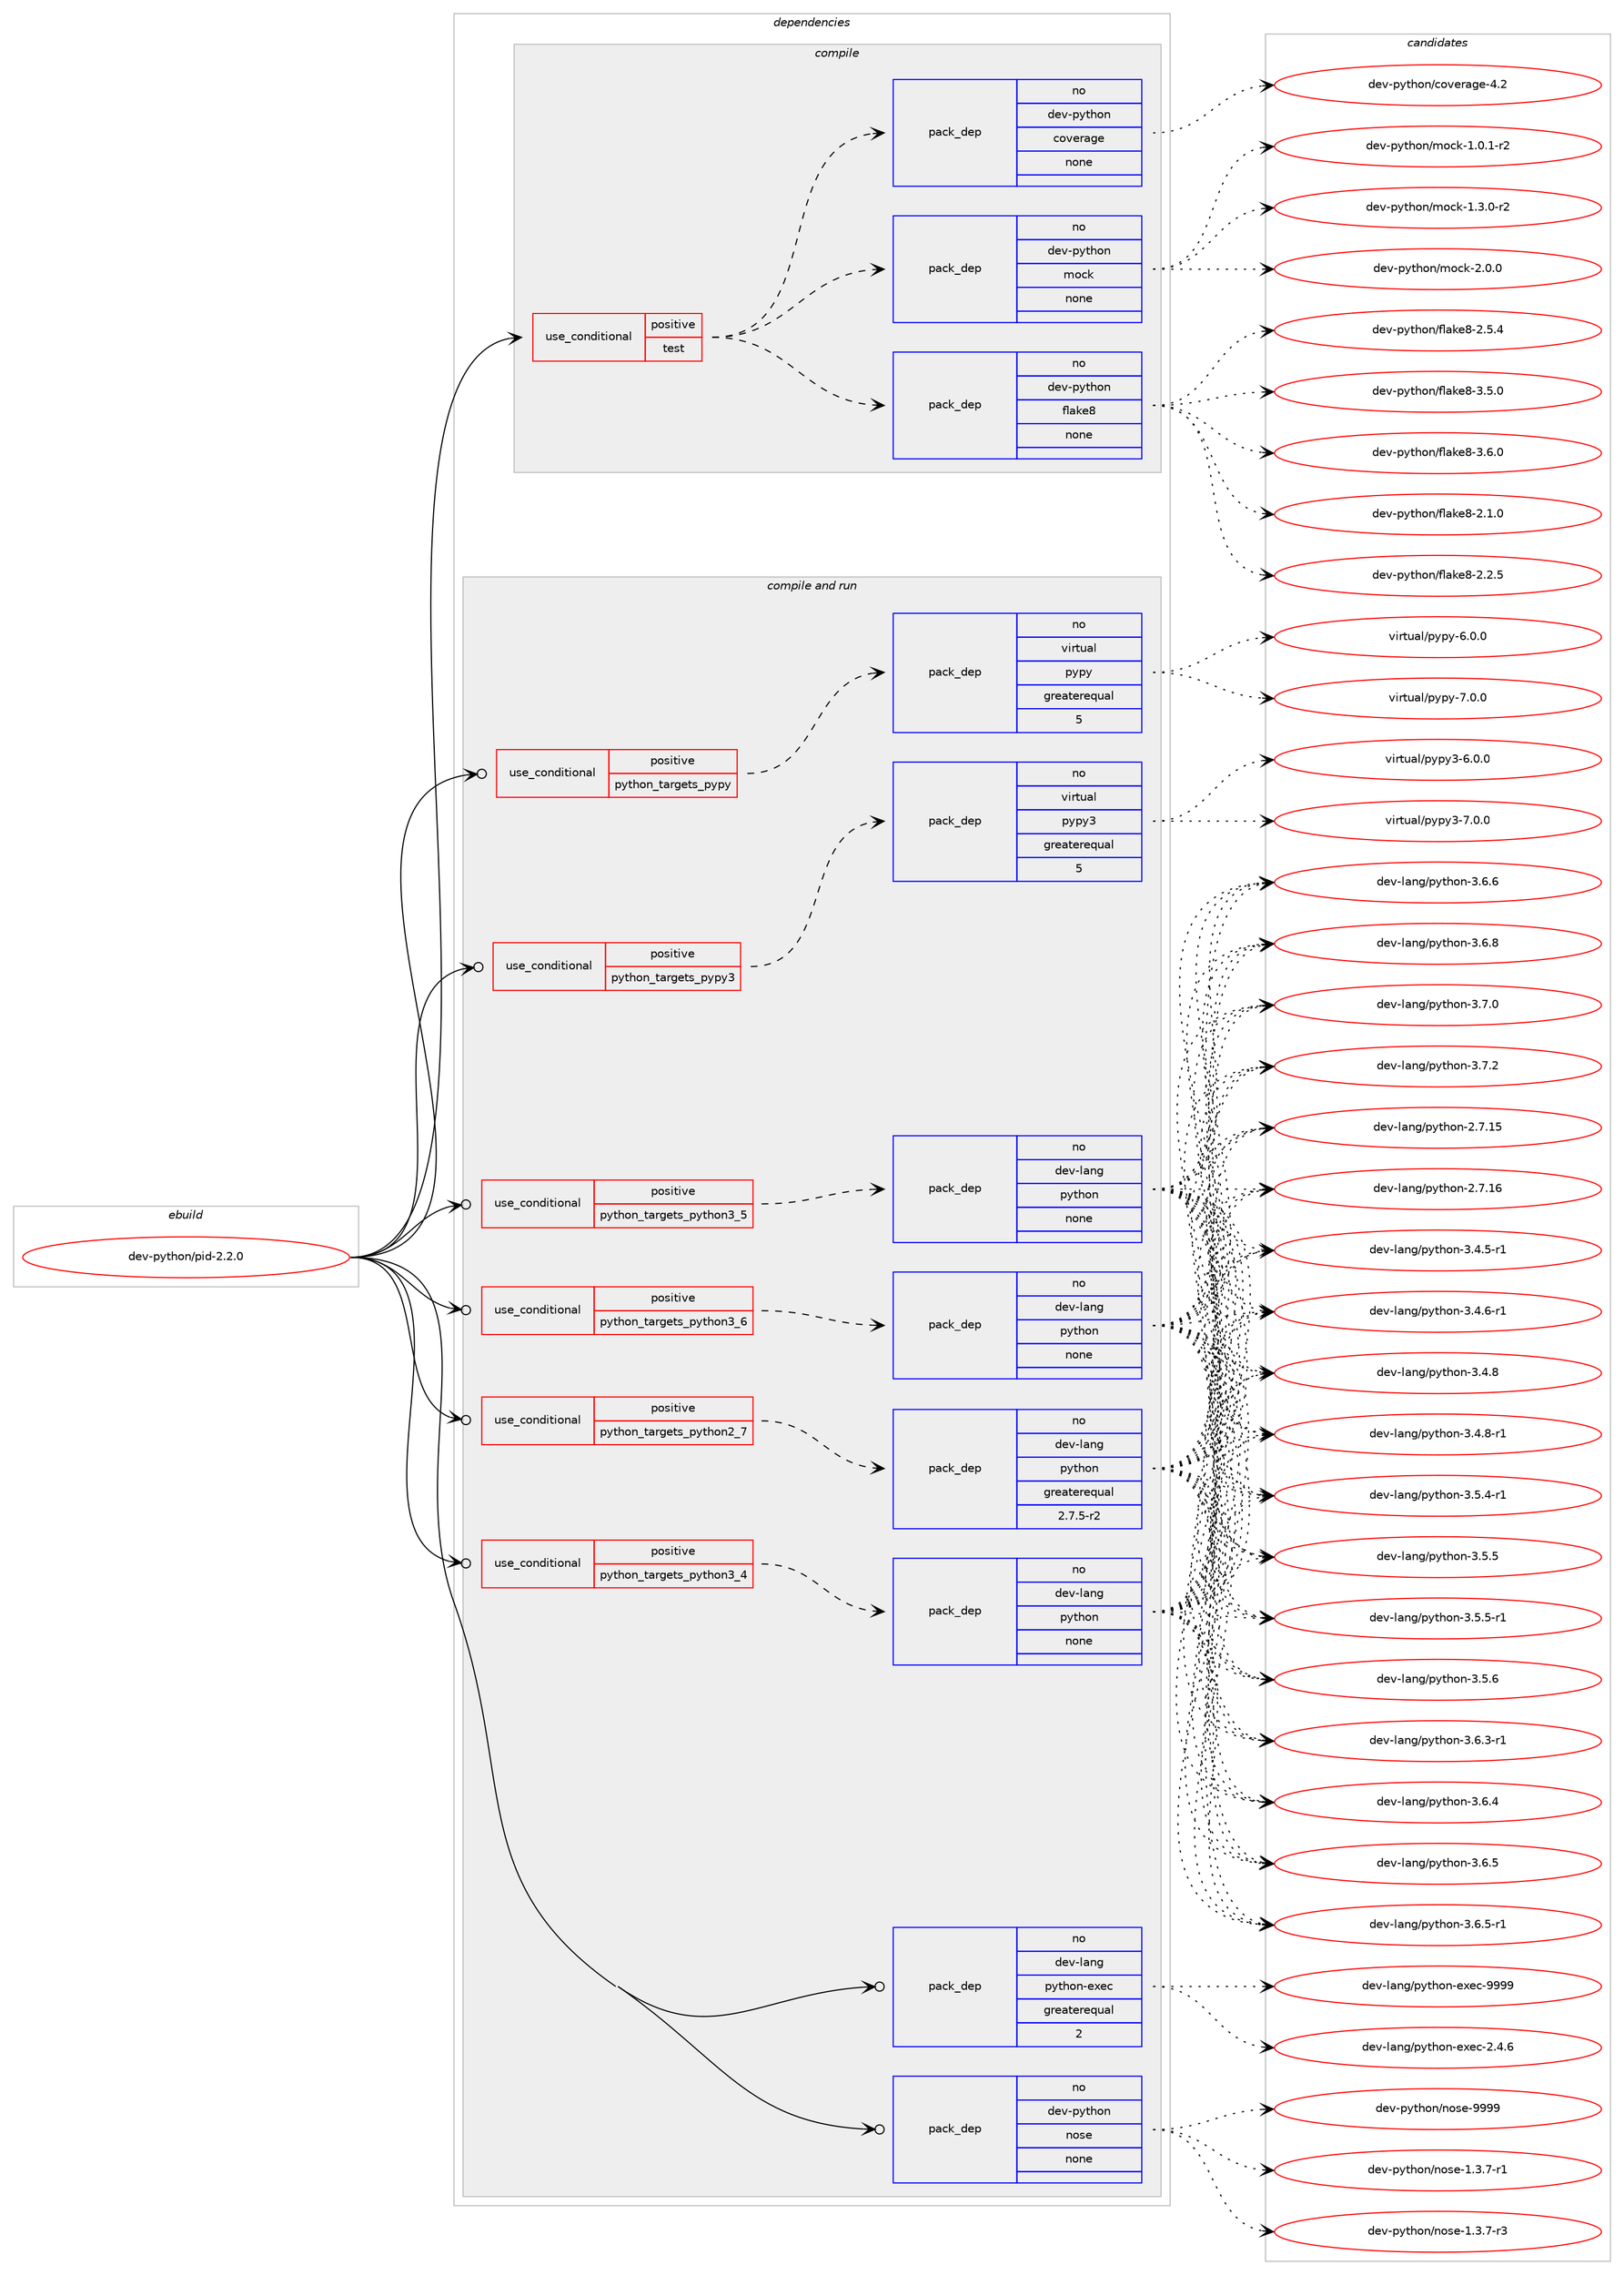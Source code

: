 digraph prolog {

# *************
# Graph options
# *************

newrank=true;
concentrate=true;
compound=true;
graph [rankdir=LR,fontname=Helvetica,fontsize=10,ranksep=1.5];#, ranksep=2.5, nodesep=0.2];
edge  [arrowhead=vee];
node  [fontname=Helvetica,fontsize=10];

# **********
# The ebuild
# **********

subgraph cluster_leftcol {
color=gray;
rank=same;
label=<<i>ebuild</i>>;
id [label="dev-python/pid-2.2.0", color=red, width=4, href="../dev-python/pid-2.2.0.svg"];
}

# ****************
# The dependencies
# ****************

subgraph cluster_midcol {
color=gray;
label=<<i>dependencies</i>>;
subgraph cluster_compile {
fillcolor="#eeeeee";
style=filled;
label=<<i>compile</i>>;
subgraph cond379386 {
dependency1425411 [label=<<TABLE BORDER="0" CELLBORDER="1" CELLSPACING="0" CELLPADDING="4"><TR><TD ROWSPAN="3" CELLPADDING="10">use_conditional</TD></TR><TR><TD>positive</TD></TR><TR><TD>test</TD></TR></TABLE>>, shape=none, color=red];
subgraph pack1022715 {
dependency1425412 [label=<<TABLE BORDER="0" CELLBORDER="1" CELLSPACING="0" CELLPADDING="4" WIDTH="220"><TR><TD ROWSPAN="6" CELLPADDING="30">pack_dep</TD></TR><TR><TD WIDTH="110">no</TD></TR><TR><TD>dev-python</TD></TR><TR><TD>coverage</TD></TR><TR><TD>none</TD></TR><TR><TD></TD></TR></TABLE>>, shape=none, color=blue];
}
dependency1425411:e -> dependency1425412:w [weight=20,style="dashed",arrowhead="vee"];
subgraph pack1022716 {
dependency1425413 [label=<<TABLE BORDER="0" CELLBORDER="1" CELLSPACING="0" CELLPADDING="4" WIDTH="220"><TR><TD ROWSPAN="6" CELLPADDING="30">pack_dep</TD></TR><TR><TD WIDTH="110">no</TD></TR><TR><TD>dev-python</TD></TR><TR><TD>flake8</TD></TR><TR><TD>none</TD></TR><TR><TD></TD></TR></TABLE>>, shape=none, color=blue];
}
dependency1425411:e -> dependency1425413:w [weight=20,style="dashed",arrowhead="vee"];
subgraph pack1022717 {
dependency1425414 [label=<<TABLE BORDER="0" CELLBORDER="1" CELLSPACING="0" CELLPADDING="4" WIDTH="220"><TR><TD ROWSPAN="6" CELLPADDING="30">pack_dep</TD></TR><TR><TD WIDTH="110">no</TD></TR><TR><TD>dev-python</TD></TR><TR><TD>mock</TD></TR><TR><TD>none</TD></TR><TR><TD></TD></TR></TABLE>>, shape=none, color=blue];
}
dependency1425411:e -> dependency1425414:w [weight=20,style="dashed",arrowhead="vee"];
}
id:e -> dependency1425411:w [weight=20,style="solid",arrowhead="vee"];
}
subgraph cluster_compileandrun {
fillcolor="#eeeeee";
style=filled;
label=<<i>compile and run</i>>;
subgraph cond379387 {
dependency1425415 [label=<<TABLE BORDER="0" CELLBORDER="1" CELLSPACING="0" CELLPADDING="4"><TR><TD ROWSPAN="3" CELLPADDING="10">use_conditional</TD></TR><TR><TD>positive</TD></TR><TR><TD>python_targets_pypy</TD></TR></TABLE>>, shape=none, color=red];
subgraph pack1022718 {
dependency1425416 [label=<<TABLE BORDER="0" CELLBORDER="1" CELLSPACING="0" CELLPADDING="4" WIDTH="220"><TR><TD ROWSPAN="6" CELLPADDING="30">pack_dep</TD></TR><TR><TD WIDTH="110">no</TD></TR><TR><TD>virtual</TD></TR><TR><TD>pypy</TD></TR><TR><TD>greaterequal</TD></TR><TR><TD>5</TD></TR></TABLE>>, shape=none, color=blue];
}
dependency1425415:e -> dependency1425416:w [weight=20,style="dashed",arrowhead="vee"];
}
id:e -> dependency1425415:w [weight=20,style="solid",arrowhead="odotvee"];
subgraph cond379388 {
dependency1425417 [label=<<TABLE BORDER="0" CELLBORDER="1" CELLSPACING="0" CELLPADDING="4"><TR><TD ROWSPAN="3" CELLPADDING="10">use_conditional</TD></TR><TR><TD>positive</TD></TR><TR><TD>python_targets_pypy3</TD></TR></TABLE>>, shape=none, color=red];
subgraph pack1022719 {
dependency1425418 [label=<<TABLE BORDER="0" CELLBORDER="1" CELLSPACING="0" CELLPADDING="4" WIDTH="220"><TR><TD ROWSPAN="6" CELLPADDING="30">pack_dep</TD></TR><TR><TD WIDTH="110">no</TD></TR><TR><TD>virtual</TD></TR><TR><TD>pypy3</TD></TR><TR><TD>greaterequal</TD></TR><TR><TD>5</TD></TR></TABLE>>, shape=none, color=blue];
}
dependency1425417:e -> dependency1425418:w [weight=20,style="dashed",arrowhead="vee"];
}
id:e -> dependency1425417:w [weight=20,style="solid",arrowhead="odotvee"];
subgraph cond379389 {
dependency1425419 [label=<<TABLE BORDER="0" CELLBORDER="1" CELLSPACING="0" CELLPADDING="4"><TR><TD ROWSPAN="3" CELLPADDING="10">use_conditional</TD></TR><TR><TD>positive</TD></TR><TR><TD>python_targets_python2_7</TD></TR></TABLE>>, shape=none, color=red];
subgraph pack1022720 {
dependency1425420 [label=<<TABLE BORDER="0" CELLBORDER="1" CELLSPACING="0" CELLPADDING="4" WIDTH="220"><TR><TD ROWSPAN="6" CELLPADDING="30">pack_dep</TD></TR><TR><TD WIDTH="110">no</TD></TR><TR><TD>dev-lang</TD></TR><TR><TD>python</TD></TR><TR><TD>greaterequal</TD></TR><TR><TD>2.7.5-r2</TD></TR></TABLE>>, shape=none, color=blue];
}
dependency1425419:e -> dependency1425420:w [weight=20,style="dashed",arrowhead="vee"];
}
id:e -> dependency1425419:w [weight=20,style="solid",arrowhead="odotvee"];
subgraph cond379390 {
dependency1425421 [label=<<TABLE BORDER="0" CELLBORDER="1" CELLSPACING="0" CELLPADDING="4"><TR><TD ROWSPAN="3" CELLPADDING="10">use_conditional</TD></TR><TR><TD>positive</TD></TR><TR><TD>python_targets_python3_4</TD></TR></TABLE>>, shape=none, color=red];
subgraph pack1022721 {
dependency1425422 [label=<<TABLE BORDER="0" CELLBORDER="1" CELLSPACING="0" CELLPADDING="4" WIDTH="220"><TR><TD ROWSPAN="6" CELLPADDING="30">pack_dep</TD></TR><TR><TD WIDTH="110">no</TD></TR><TR><TD>dev-lang</TD></TR><TR><TD>python</TD></TR><TR><TD>none</TD></TR><TR><TD></TD></TR></TABLE>>, shape=none, color=blue];
}
dependency1425421:e -> dependency1425422:w [weight=20,style="dashed",arrowhead="vee"];
}
id:e -> dependency1425421:w [weight=20,style="solid",arrowhead="odotvee"];
subgraph cond379391 {
dependency1425423 [label=<<TABLE BORDER="0" CELLBORDER="1" CELLSPACING="0" CELLPADDING="4"><TR><TD ROWSPAN="3" CELLPADDING="10">use_conditional</TD></TR><TR><TD>positive</TD></TR><TR><TD>python_targets_python3_5</TD></TR></TABLE>>, shape=none, color=red];
subgraph pack1022722 {
dependency1425424 [label=<<TABLE BORDER="0" CELLBORDER="1" CELLSPACING="0" CELLPADDING="4" WIDTH="220"><TR><TD ROWSPAN="6" CELLPADDING="30">pack_dep</TD></TR><TR><TD WIDTH="110">no</TD></TR><TR><TD>dev-lang</TD></TR><TR><TD>python</TD></TR><TR><TD>none</TD></TR><TR><TD></TD></TR></TABLE>>, shape=none, color=blue];
}
dependency1425423:e -> dependency1425424:w [weight=20,style="dashed",arrowhead="vee"];
}
id:e -> dependency1425423:w [weight=20,style="solid",arrowhead="odotvee"];
subgraph cond379392 {
dependency1425425 [label=<<TABLE BORDER="0" CELLBORDER="1" CELLSPACING="0" CELLPADDING="4"><TR><TD ROWSPAN="3" CELLPADDING="10">use_conditional</TD></TR><TR><TD>positive</TD></TR><TR><TD>python_targets_python3_6</TD></TR></TABLE>>, shape=none, color=red];
subgraph pack1022723 {
dependency1425426 [label=<<TABLE BORDER="0" CELLBORDER="1" CELLSPACING="0" CELLPADDING="4" WIDTH="220"><TR><TD ROWSPAN="6" CELLPADDING="30">pack_dep</TD></TR><TR><TD WIDTH="110">no</TD></TR><TR><TD>dev-lang</TD></TR><TR><TD>python</TD></TR><TR><TD>none</TD></TR><TR><TD></TD></TR></TABLE>>, shape=none, color=blue];
}
dependency1425425:e -> dependency1425426:w [weight=20,style="dashed",arrowhead="vee"];
}
id:e -> dependency1425425:w [weight=20,style="solid",arrowhead="odotvee"];
subgraph pack1022724 {
dependency1425427 [label=<<TABLE BORDER="0" CELLBORDER="1" CELLSPACING="0" CELLPADDING="4" WIDTH="220"><TR><TD ROWSPAN="6" CELLPADDING="30">pack_dep</TD></TR><TR><TD WIDTH="110">no</TD></TR><TR><TD>dev-lang</TD></TR><TR><TD>python-exec</TD></TR><TR><TD>greaterequal</TD></TR><TR><TD>2</TD></TR></TABLE>>, shape=none, color=blue];
}
id:e -> dependency1425427:w [weight=20,style="solid",arrowhead="odotvee"];
subgraph pack1022725 {
dependency1425428 [label=<<TABLE BORDER="0" CELLBORDER="1" CELLSPACING="0" CELLPADDING="4" WIDTH="220"><TR><TD ROWSPAN="6" CELLPADDING="30">pack_dep</TD></TR><TR><TD WIDTH="110">no</TD></TR><TR><TD>dev-python</TD></TR><TR><TD>nose</TD></TR><TR><TD>none</TD></TR><TR><TD></TD></TR></TABLE>>, shape=none, color=blue];
}
id:e -> dependency1425428:w [weight=20,style="solid",arrowhead="odotvee"];
}
subgraph cluster_run {
fillcolor="#eeeeee";
style=filled;
label=<<i>run</i>>;
}
}

# **************
# The candidates
# **************

subgraph cluster_choices {
rank=same;
color=gray;
label=<<i>candidates</i>>;

subgraph choice1022715 {
color=black;
nodesep=1;
choice1001011184511212111610411111047991111181011149710310145524650 [label="dev-python/coverage-4.2", color=red, width=4,href="../dev-python/coverage-4.2.svg"];
dependency1425412:e -> choice1001011184511212111610411111047991111181011149710310145524650:w [style=dotted,weight="100"];
}
subgraph choice1022716 {
color=black;
nodesep=1;
choice10010111845112121116104111110471021089710710156455046494648 [label="dev-python/flake8-2.1.0", color=red, width=4,href="../dev-python/flake8-2.1.0.svg"];
choice10010111845112121116104111110471021089710710156455046504653 [label="dev-python/flake8-2.2.5", color=red, width=4,href="../dev-python/flake8-2.2.5.svg"];
choice10010111845112121116104111110471021089710710156455046534652 [label="dev-python/flake8-2.5.4", color=red, width=4,href="../dev-python/flake8-2.5.4.svg"];
choice10010111845112121116104111110471021089710710156455146534648 [label="dev-python/flake8-3.5.0", color=red, width=4,href="../dev-python/flake8-3.5.0.svg"];
choice10010111845112121116104111110471021089710710156455146544648 [label="dev-python/flake8-3.6.0", color=red, width=4,href="../dev-python/flake8-3.6.0.svg"];
dependency1425413:e -> choice10010111845112121116104111110471021089710710156455046494648:w [style=dotted,weight="100"];
dependency1425413:e -> choice10010111845112121116104111110471021089710710156455046504653:w [style=dotted,weight="100"];
dependency1425413:e -> choice10010111845112121116104111110471021089710710156455046534652:w [style=dotted,weight="100"];
dependency1425413:e -> choice10010111845112121116104111110471021089710710156455146534648:w [style=dotted,weight="100"];
dependency1425413:e -> choice10010111845112121116104111110471021089710710156455146544648:w [style=dotted,weight="100"];
}
subgraph choice1022717 {
color=black;
nodesep=1;
choice1001011184511212111610411111047109111991074549464846494511450 [label="dev-python/mock-1.0.1-r2", color=red, width=4,href="../dev-python/mock-1.0.1-r2.svg"];
choice1001011184511212111610411111047109111991074549465146484511450 [label="dev-python/mock-1.3.0-r2", color=red, width=4,href="../dev-python/mock-1.3.0-r2.svg"];
choice100101118451121211161041111104710911199107455046484648 [label="dev-python/mock-2.0.0", color=red, width=4,href="../dev-python/mock-2.0.0.svg"];
dependency1425414:e -> choice1001011184511212111610411111047109111991074549464846494511450:w [style=dotted,weight="100"];
dependency1425414:e -> choice1001011184511212111610411111047109111991074549465146484511450:w [style=dotted,weight="100"];
dependency1425414:e -> choice100101118451121211161041111104710911199107455046484648:w [style=dotted,weight="100"];
}
subgraph choice1022718 {
color=black;
nodesep=1;
choice1181051141161179710847112121112121455446484648 [label="virtual/pypy-6.0.0", color=red, width=4,href="../virtual/pypy-6.0.0.svg"];
choice1181051141161179710847112121112121455546484648 [label="virtual/pypy-7.0.0", color=red, width=4,href="../virtual/pypy-7.0.0.svg"];
dependency1425416:e -> choice1181051141161179710847112121112121455446484648:w [style=dotted,weight="100"];
dependency1425416:e -> choice1181051141161179710847112121112121455546484648:w [style=dotted,weight="100"];
}
subgraph choice1022719 {
color=black;
nodesep=1;
choice118105114116117971084711212111212151455446484648 [label="virtual/pypy3-6.0.0", color=red, width=4,href="../virtual/pypy3-6.0.0.svg"];
choice118105114116117971084711212111212151455546484648 [label="virtual/pypy3-7.0.0", color=red, width=4,href="../virtual/pypy3-7.0.0.svg"];
dependency1425418:e -> choice118105114116117971084711212111212151455446484648:w [style=dotted,weight="100"];
dependency1425418:e -> choice118105114116117971084711212111212151455546484648:w [style=dotted,weight="100"];
}
subgraph choice1022720 {
color=black;
nodesep=1;
choice10010111845108971101034711212111610411111045504655464953 [label="dev-lang/python-2.7.15", color=red, width=4,href="../dev-lang/python-2.7.15.svg"];
choice10010111845108971101034711212111610411111045504655464954 [label="dev-lang/python-2.7.16", color=red, width=4,href="../dev-lang/python-2.7.16.svg"];
choice1001011184510897110103471121211161041111104551465246534511449 [label="dev-lang/python-3.4.5-r1", color=red, width=4,href="../dev-lang/python-3.4.5-r1.svg"];
choice1001011184510897110103471121211161041111104551465246544511449 [label="dev-lang/python-3.4.6-r1", color=red, width=4,href="../dev-lang/python-3.4.6-r1.svg"];
choice100101118451089711010347112121116104111110455146524656 [label="dev-lang/python-3.4.8", color=red, width=4,href="../dev-lang/python-3.4.8.svg"];
choice1001011184510897110103471121211161041111104551465246564511449 [label="dev-lang/python-3.4.8-r1", color=red, width=4,href="../dev-lang/python-3.4.8-r1.svg"];
choice1001011184510897110103471121211161041111104551465346524511449 [label="dev-lang/python-3.5.4-r1", color=red, width=4,href="../dev-lang/python-3.5.4-r1.svg"];
choice100101118451089711010347112121116104111110455146534653 [label="dev-lang/python-3.5.5", color=red, width=4,href="../dev-lang/python-3.5.5.svg"];
choice1001011184510897110103471121211161041111104551465346534511449 [label="dev-lang/python-3.5.5-r1", color=red, width=4,href="../dev-lang/python-3.5.5-r1.svg"];
choice100101118451089711010347112121116104111110455146534654 [label="dev-lang/python-3.5.6", color=red, width=4,href="../dev-lang/python-3.5.6.svg"];
choice1001011184510897110103471121211161041111104551465446514511449 [label="dev-lang/python-3.6.3-r1", color=red, width=4,href="../dev-lang/python-3.6.3-r1.svg"];
choice100101118451089711010347112121116104111110455146544652 [label="dev-lang/python-3.6.4", color=red, width=4,href="../dev-lang/python-3.6.4.svg"];
choice100101118451089711010347112121116104111110455146544653 [label="dev-lang/python-3.6.5", color=red, width=4,href="../dev-lang/python-3.6.5.svg"];
choice1001011184510897110103471121211161041111104551465446534511449 [label="dev-lang/python-3.6.5-r1", color=red, width=4,href="../dev-lang/python-3.6.5-r1.svg"];
choice100101118451089711010347112121116104111110455146544654 [label="dev-lang/python-3.6.6", color=red, width=4,href="../dev-lang/python-3.6.6.svg"];
choice100101118451089711010347112121116104111110455146544656 [label="dev-lang/python-3.6.8", color=red, width=4,href="../dev-lang/python-3.6.8.svg"];
choice100101118451089711010347112121116104111110455146554648 [label="dev-lang/python-3.7.0", color=red, width=4,href="../dev-lang/python-3.7.0.svg"];
choice100101118451089711010347112121116104111110455146554650 [label="dev-lang/python-3.7.2", color=red, width=4,href="../dev-lang/python-3.7.2.svg"];
dependency1425420:e -> choice10010111845108971101034711212111610411111045504655464953:w [style=dotted,weight="100"];
dependency1425420:e -> choice10010111845108971101034711212111610411111045504655464954:w [style=dotted,weight="100"];
dependency1425420:e -> choice1001011184510897110103471121211161041111104551465246534511449:w [style=dotted,weight="100"];
dependency1425420:e -> choice1001011184510897110103471121211161041111104551465246544511449:w [style=dotted,weight="100"];
dependency1425420:e -> choice100101118451089711010347112121116104111110455146524656:w [style=dotted,weight="100"];
dependency1425420:e -> choice1001011184510897110103471121211161041111104551465246564511449:w [style=dotted,weight="100"];
dependency1425420:e -> choice1001011184510897110103471121211161041111104551465346524511449:w [style=dotted,weight="100"];
dependency1425420:e -> choice100101118451089711010347112121116104111110455146534653:w [style=dotted,weight="100"];
dependency1425420:e -> choice1001011184510897110103471121211161041111104551465346534511449:w [style=dotted,weight="100"];
dependency1425420:e -> choice100101118451089711010347112121116104111110455146534654:w [style=dotted,weight="100"];
dependency1425420:e -> choice1001011184510897110103471121211161041111104551465446514511449:w [style=dotted,weight="100"];
dependency1425420:e -> choice100101118451089711010347112121116104111110455146544652:w [style=dotted,weight="100"];
dependency1425420:e -> choice100101118451089711010347112121116104111110455146544653:w [style=dotted,weight="100"];
dependency1425420:e -> choice1001011184510897110103471121211161041111104551465446534511449:w [style=dotted,weight="100"];
dependency1425420:e -> choice100101118451089711010347112121116104111110455146544654:w [style=dotted,weight="100"];
dependency1425420:e -> choice100101118451089711010347112121116104111110455146544656:w [style=dotted,weight="100"];
dependency1425420:e -> choice100101118451089711010347112121116104111110455146554648:w [style=dotted,weight="100"];
dependency1425420:e -> choice100101118451089711010347112121116104111110455146554650:w [style=dotted,weight="100"];
}
subgraph choice1022721 {
color=black;
nodesep=1;
choice10010111845108971101034711212111610411111045504655464953 [label="dev-lang/python-2.7.15", color=red, width=4,href="../dev-lang/python-2.7.15.svg"];
choice10010111845108971101034711212111610411111045504655464954 [label="dev-lang/python-2.7.16", color=red, width=4,href="../dev-lang/python-2.7.16.svg"];
choice1001011184510897110103471121211161041111104551465246534511449 [label="dev-lang/python-3.4.5-r1", color=red, width=4,href="../dev-lang/python-3.4.5-r1.svg"];
choice1001011184510897110103471121211161041111104551465246544511449 [label="dev-lang/python-3.4.6-r1", color=red, width=4,href="../dev-lang/python-3.4.6-r1.svg"];
choice100101118451089711010347112121116104111110455146524656 [label="dev-lang/python-3.4.8", color=red, width=4,href="../dev-lang/python-3.4.8.svg"];
choice1001011184510897110103471121211161041111104551465246564511449 [label="dev-lang/python-3.4.8-r1", color=red, width=4,href="../dev-lang/python-3.4.8-r1.svg"];
choice1001011184510897110103471121211161041111104551465346524511449 [label="dev-lang/python-3.5.4-r1", color=red, width=4,href="../dev-lang/python-3.5.4-r1.svg"];
choice100101118451089711010347112121116104111110455146534653 [label="dev-lang/python-3.5.5", color=red, width=4,href="../dev-lang/python-3.5.5.svg"];
choice1001011184510897110103471121211161041111104551465346534511449 [label="dev-lang/python-3.5.5-r1", color=red, width=4,href="../dev-lang/python-3.5.5-r1.svg"];
choice100101118451089711010347112121116104111110455146534654 [label="dev-lang/python-3.5.6", color=red, width=4,href="../dev-lang/python-3.5.6.svg"];
choice1001011184510897110103471121211161041111104551465446514511449 [label="dev-lang/python-3.6.3-r1", color=red, width=4,href="../dev-lang/python-3.6.3-r1.svg"];
choice100101118451089711010347112121116104111110455146544652 [label="dev-lang/python-3.6.4", color=red, width=4,href="../dev-lang/python-3.6.4.svg"];
choice100101118451089711010347112121116104111110455146544653 [label="dev-lang/python-3.6.5", color=red, width=4,href="../dev-lang/python-3.6.5.svg"];
choice1001011184510897110103471121211161041111104551465446534511449 [label="dev-lang/python-3.6.5-r1", color=red, width=4,href="../dev-lang/python-3.6.5-r1.svg"];
choice100101118451089711010347112121116104111110455146544654 [label="dev-lang/python-3.6.6", color=red, width=4,href="../dev-lang/python-3.6.6.svg"];
choice100101118451089711010347112121116104111110455146544656 [label="dev-lang/python-3.6.8", color=red, width=4,href="../dev-lang/python-3.6.8.svg"];
choice100101118451089711010347112121116104111110455146554648 [label="dev-lang/python-3.7.0", color=red, width=4,href="../dev-lang/python-3.7.0.svg"];
choice100101118451089711010347112121116104111110455146554650 [label="dev-lang/python-3.7.2", color=red, width=4,href="../dev-lang/python-3.7.2.svg"];
dependency1425422:e -> choice10010111845108971101034711212111610411111045504655464953:w [style=dotted,weight="100"];
dependency1425422:e -> choice10010111845108971101034711212111610411111045504655464954:w [style=dotted,weight="100"];
dependency1425422:e -> choice1001011184510897110103471121211161041111104551465246534511449:w [style=dotted,weight="100"];
dependency1425422:e -> choice1001011184510897110103471121211161041111104551465246544511449:w [style=dotted,weight="100"];
dependency1425422:e -> choice100101118451089711010347112121116104111110455146524656:w [style=dotted,weight="100"];
dependency1425422:e -> choice1001011184510897110103471121211161041111104551465246564511449:w [style=dotted,weight="100"];
dependency1425422:e -> choice1001011184510897110103471121211161041111104551465346524511449:w [style=dotted,weight="100"];
dependency1425422:e -> choice100101118451089711010347112121116104111110455146534653:w [style=dotted,weight="100"];
dependency1425422:e -> choice1001011184510897110103471121211161041111104551465346534511449:w [style=dotted,weight="100"];
dependency1425422:e -> choice100101118451089711010347112121116104111110455146534654:w [style=dotted,weight="100"];
dependency1425422:e -> choice1001011184510897110103471121211161041111104551465446514511449:w [style=dotted,weight="100"];
dependency1425422:e -> choice100101118451089711010347112121116104111110455146544652:w [style=dotted,weight="100"];
dependency1425422:e -> choice100101118451089711010347112121116104111110455146544653:w [style=dotted,weight="100"];
dependency1425422:e -> choice1001011184510897110103471121211161041111104551465446534511449:w [style=dotted,weight="100"];
dependency1425422:e -> choice100101118451089711010347112121116104111110455146544654:w [style=dotted,weight="100"];
dependency1425422:e -> choice100101118451089711010347112121116104111110455146544656:w [style=dotted,weight="100"];
dependency1425422:e -> choice100101118451089711010347112121116104111110455146554648:w [style=dotted,weight="100"];
dependency1425422:e -> choice100101118451089711010347112121116104111110455146554650:w [style=dotted,weight="100"];
}
subgraph choice1022722 {
color=black;
nodesep=1;
choice10010111845108971101034711212111610411111045504655464953 [label="dev-lang/python-2.7.15", color=red, width=4,href="../dev-lang/python-2.7.15.svg"];
choice10010111845108971101034711212111610411111045504655464954 [label="dev-lang/python-2.7.16", color=red, width=4,href="../dev-lang/python-2.7.16.svg"];
choice1001011184510897110103471121211161041111104551465246534511449 [label="dev-lang/python-3.4.5-r1", color=red, width=4,href="../dev-lang/python-3.4.5-r1.svg"];
choice1001011184510897110103471121211161041111104551465246544511449 [label="dev-lang/python-3.4.6-r1", color=red, width=4,href="../dev-lang/python-3.4.6-r1.svg"];
choice100101118451089711010347112121116104111110455146524656 [label="dev-lang/python-3.4.8", color=red, width=4,href="../dev-lang/python-3.4.8.svg"];
choice1001011184510897110103471121211161041111104551465246564511449 [label="dev-lang/python-3.4.8-r1", color=red, width=4,href="../dev-lang/python-3.4.8-r1.svg"];
choice1001011184510897110103471121211161041111104551465346524511449 [label="dev-lang/python-3.5.4-r1", color=red, width=4,href="../dev-lang/python-3.5.4-r1.svg"];
choice100101118451089711010347112121116104111110455146534653 [label="dev-lang/python-3.5.5", color=red, width=4,href="../dev-lang/python-3.5.5.svg"];
choice1001011184510897110103471121211161041111104551465346534511449 [label="dev-lang/python-3.5.5-r1", color=red, width=4,href="../dev-lang/python-3.5.5-r1.svg"];
choice100101118451089711010347112121116104111110455146534654 [label="dev-lang/python-3.5.6", color=red, width=4,href="../dev-lang/python-3.5.6.svg"];
choice1001011184510897110103471121211161041111104551465446514511449 [label="dev-lang/python-3.6.3-r1", color=red, width=4,href="../dev-lang/python-3.6.3-r1.svg"];
choice100101118451089711010347112121116104111110455146544652 [label="dev-lang/python-3.6.4", color=red, width=4,href="../dev-lang/python-3.6.4.svg"];
choice100101118451089711010347112121116104111110455146544653 [label="dev-lang/python-3.6.5", color=red, width=4,href="../dev-lang/python-3.6.5.svg"];
choice1001011184510897110103471121211161041111104551465446534511449 [label="dev-lang/python-3.6.5-r1", color=red, width=4,href="../dev-lang/python-3.6.5-r1.svg"];
choice100101118451089711010347112121116104111110455146544654 [label="dev-lang/python-3.6.6", color=red, width=4,href="../dev-lang/python-3.6.6.svg"];
choice100101118451089711010347112121116104111110455146544656 [label="dev-lang/python-3.6.8", color=red, width=4,href="../dev-lang/python-3.6.8.svg"];
choice100101118451089711010347112121116104111110455146554648 [label="dev-lang/python-3.7.0", color=red, width=4,href="../dev-lang/python-3.7.0.svg"];
choice100101118451089711010347112121116104111110455146554650 [label="dev-lang/python-3.7.2", color=red, width=4,href="../dev-lang/python-3.7.2.svg"];
dependency1425424:e -> choice10010111845108971101034711212111610411111045504655464953:w [style=dotted,weight="100"];
dependency1425424:e -> choice10010111845108971101034711212111610411111045504655464954:w [style=dotted,weight="100"];
dependency1425424:e -> choice1001011184510897110103471121211161041111104551465246534511449:w [style=dotted,weight="100"];
dependency1425424:e -> choice1001011184510897110103471121211161041111104551465246544511449:w [style=dotted,weight="100"];
dependency1425424:e -> choice100101118451089711010347112121116104111110455146524656:w [style=dotted,weight="100"];
dependency1425424:e -> choice1001011184510897110103471121211161041111104551465246564511449:w [style=dotted,weight="100"];
dependency1425424:e -> choice1001011184510897110103471121211161041111104551465346524511449:w [style=dotted,weight="100"];
dependency1425424:e -> choice100101118451089711010347112121116104111110455146534653:w [style=dotted,weight="100"];
dependency1425424:e -> choice1001011184510897110103471121211161041111104551465346534511449:w [style=dotted,weight="100"];
dependency1425424:e -> choice100101118451089711010347112121116104111110455146534654:w [style=dotted,weight="100"];
dependency1425424:e -> choice1001011184510897110103471121211161041111104551465446514511449:w [style=dotted,weight="100"];
dependency1425424:e -> choice100101118451089711010347112121116104111110455146544652:w [style=dotted,weight="100"];
dependency1425424:e -> choice100101118451089711010347112121116104111110455146544653:w [style=dotted,weight="100"];
dependency1425424:e -> choice1001011184510897110103471121211161041111104551465446534511449:w [style=dotted,weight="100"];
dependency1425424:e -> choice100101118451089711010347112121116104111110455146544654:w [style=dotted,weight="100"];
dependency1425424:e -> choice100101118451089711010347112121116104111110455146544656:w [style=dotted,weight="100"];
dependency1425424:e -> choice100101118451089711010347112121116104111110455146554648:w [style=dotted,weight="100"];
dependency1425424:e -> choice100101118451089711010347112121116104111110455146554650:w [style=dotted,weight="100"];
}
subgraph choice1022723 {
color=black;
nodesep=1;
choice10010111845108971101034711212111610411111045504655464953 [label="dev-lang/python-2.7.15", color=red, width=4,href="../dev-lang/python-2.7.15.svg"];
choice10010111845108971101034711212111610411111045504655464954 [label="dev-lang/python-2.7.16", color=red, width=4,href="../dev-lang/python-2.7.16.svg"];
choice1001011184510897110103471121211161041111104551465246534511449 [label="dev-lang/python-3.4.5-r1", color=red, width=4,href="../dev-lang/python-3.4.5-r1.svg"];
choice1001011184510897110103471121211161041111104551465246544511449 [label="dev-lang/python-3.4.6-r1", color=red, width=4,href="../dev-lang/python-3.4.6-r1.svg"];
choice100101118451089711010347112121116104111110455146524656 [label="dev-lang/python-3.4.8", color=red, width=4,href="../dev-lang/python-3.4.8.svg"];
choice1001011184510897110103471121211161041111104551465246564511449 [label="dev-lang/python-3.4.8-r1", color=red, width=4,href="../dev-lang/python-3.4.8-r1.svg"];
choice1001011184510897110103471121211161041111104551465346524511449 [label="dev-lang/python-3.5.4-r1", color=red, width=4,href="../dev-lang/python-3.5.4-r1.svg"];
choice100101118451089711010347112121116104111110455146534653 [label="dev-lang/python-3.5.5", color=red, width=4,href="../dev-lang/python-3.5.5.svg"];
choice1001011184510897110103471121211161041111104551465346534511449 [label="dev-lang/python-3.5.5-r1", color=red, width=4,href="../dev-lang/python-3.5.5-r1.svg"];
choice100101118451089711010347112121116104111110455146534654 [label="dev-lang/python-3.5.6", color=red, width=4,href="../dev-lang/python-3.5.6.svg"];
choice1001011184510897110103471121211161041111104551465446514511449 [label="dev-lang/python-3.6.3-r1", color=red, width=4,href="../dev-lang/python-3.6.3-r1.svg"];
choice100101118451089711010347112121116104111110455146544652 [label="dev-lang/python-3.6.4", color=red, width=4,href="../dev-lang/python-3.6.4.svg"];
choice100101118451089711010347112121116104111110455146544653 [label="dev-lang/python-3.6.5", color=red, width=4,href="../dev-lang/python-3.6.5.svg"];
choice1001011184510897110103471121211161041111104551465446534511449 [label="dev-lang/python-3.6.5-r1", color=red, width=4,href="../dev-lang/python-3.6.5-r1.svg"];
choice100101118451089711010347112121116104111110455146544654 [label="dev-lang/python-3.6.6", color=red, width=4,href="../dev-lang/python-3.6.6.svg"];
choice100101118451089711010347112121116104111110455146544656 [label="dev-lang/python-3.6.8", color=red, width=4,href="../dev-lang/python-3.6.8.svg"];
choice100101118451089711010347112121116104111110455146554648 [label="dev-lang/python-3.7.0", color=red, width=4,href="../dev-lang/python-3.7.0.svg"];
choice100101118451089711010347112121116104111110455146554650 [label="dev-lang/python-3.7.2", color=red, width=4,href="../dev-lang/python-3.7.2.svg"];
dependency1425426:e -> choice10010111845108971101034711212111610411111045504655464953:w [style=dotted,weight="100"];
dependency1425426:e -> choice10010111845108971101034711212111610411111045504655464954:w [style=dotted,weight="100"];
dependency1425426:e -> choice1001011184510897110103471121211161041111104551465246534511449:w [style=dotted,weight="100"];
dependency1425426:e -> choice1001011184510897110103471121211161041111104551465246544511449:w [style=dotted,weight="100"];
dependency1425426:e -> choice100101118451089711010347112121116104111110455146524656:w [style=dotted,weight="100"];
dependency1425426:e -> choice1001011184510897110103471121211161041111104551465246564511449:w [style=dotted,weight="100"];
dependency1425426:e -> choice1001011184510897110103471121211161041111104551465346524511449:w [style=dotted,weight="100"];
dependency1425426:e -> choice100101118451089711010347112121116104111110455146534653:w [style=dotted,weight="100"];
dependency1425426:e -> choice1001011184510897110103471121211161041111104551465346534511449:w [style=dotted,weight="100"];
dependency1425426:e -> choice100101118451089711010347112121116104111110455146534654:w [style=dotted,weight="100"];
dependency1425426:e -> choice1001011184510897110103471121211161041111104551465446514511449:w [style=dotted,weight="100"];
dependency1425426:e -> choice100101118451089711010347112121116104111110455146544652:w [style=dotted,weight="100"];
dependency1425426:e -> choice100101118451089711010347112121116104111110455146544653:w [style=dotted,weight="100"];
dependency1425426:e -> choice1001011184510897110103471121211161041111104551465446534511449:w [style=dotted,weight="100"];
dependency1425426:e -> choice100101118451089711010347112121116104111110455146544654:w [style=dotted,weight="100"];
dependency1425426:e -> choice100101118451089711010347112121116104111110455146544656:w [style=dotted,weight="100"];
dependency1425426:e -> choice100101118451089711010347112121116104111110455146554648:w [style=dotted,weight="100"];
dependency1425426:e -> choice100101118451089711010347112121116104111110455146554650:w [style=dotted,weight="100"];
}
subgraph choice1022724 {
color=black;
nodesep=1;
choice1001011184510897110103471121211161041111104510112010199455046524654 [label="dev-lang/python-exec-2.4.6", color=red, width=4,href="../dev-lang/python-exec-2.4.6.svg"];
choice10010111845108971101034711212111610411111045101120101994557575757 [label="dev-lang/python-exec-9999", color=red, width=4,href="../dev-lang/python-exec-9999.svg"];
dependency1425427:e -> choice1001011184510897110103471121211161041111104510112010199455046524654:w [style=dotted,weight="100"];
dependency1425427:e -> choice10010111845108971101034711212111610411111045101120101994557575757:w [style=dotted,weight="100"];
}
subgraph choice1022725 {
color=black;
nodesep=1;
choice10010111845112121116104111110471101111151014549465146554511449 [label="dev-python/nose-1.3.7-r1", color=red, width=4,href="../dev-python/nose-1.3.7-r1.svg"];
choice10010111845112121116104111110471101111151014549465146554511451 [label="dev-python/nose-1.3.7-r3", color=red, width=4,href="../dev-python/nose-1.3.7-r3.svg"];
choice10010111845112121116104111110471101111151014557575757 [label="dev-python/nose-9999", color=red, width=4,href="../dev-python/nose-9999.svg"];
dependency1425428:e -> choice10010111845112121116104111110471101111151014549465146554511449:w [style=dotted,weight="100"];
dependency1425428:e -> choice10010111845112121116104111110471101111151014549465146554511451:w [style=dotted,weight="100"];
dependency1425428:e -> choice10010111845112121116104111110471101111151014557575757:w [style=dotted,weight="100"];
}
}

}
